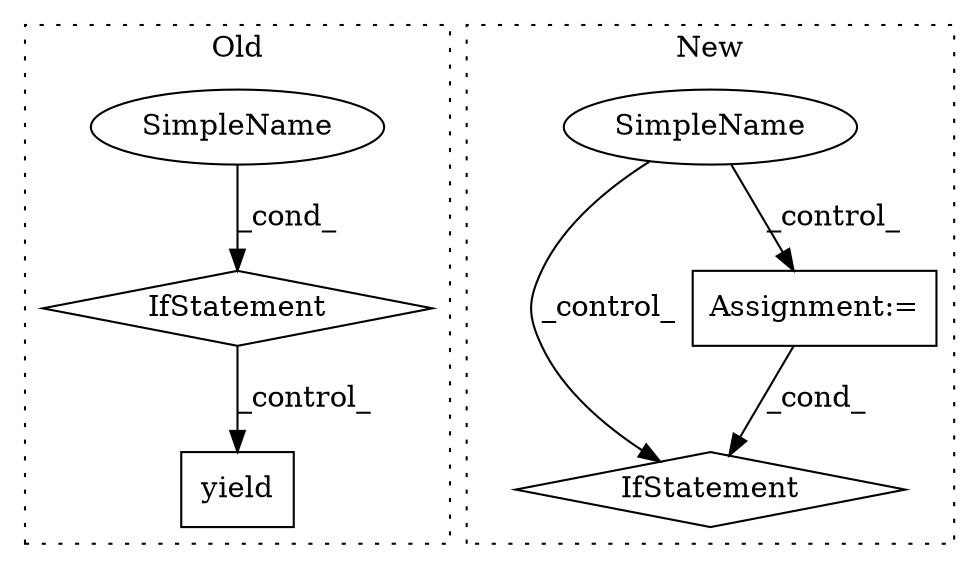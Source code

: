 digraph G {
subgraph cluster0 {
1 [label="yield" a="112" s="2444" l="16" shape="box"];
4 [label="IfStatement" a="25" s="2127,2152" l="4,2" shape="diamond"];
5 [label="SimpleName" a="42" s="" l="" shape="ellipse"];
label = "Old";
style="dotted";
}
subgraph cluster1 {
2 [label="IfStatement" a="25" s="2341,2520" l="14,3" shape="diamond"];
3 [label="Assignment:=" a="7" s="2221,2327" l="61,2" shape="box"];
6 [label="SimpleName" a="42" s="" l="" shape="ellipse"];
label = "New";
style="dotted";
}
3 -> 2 [label="_cond_"];
4 -> 1 [label="_control_"];
5 -> 4 [label="_cond_"];
6 -> 2 [label="_control_"];
6 -> 3 [label="_control_"];
}